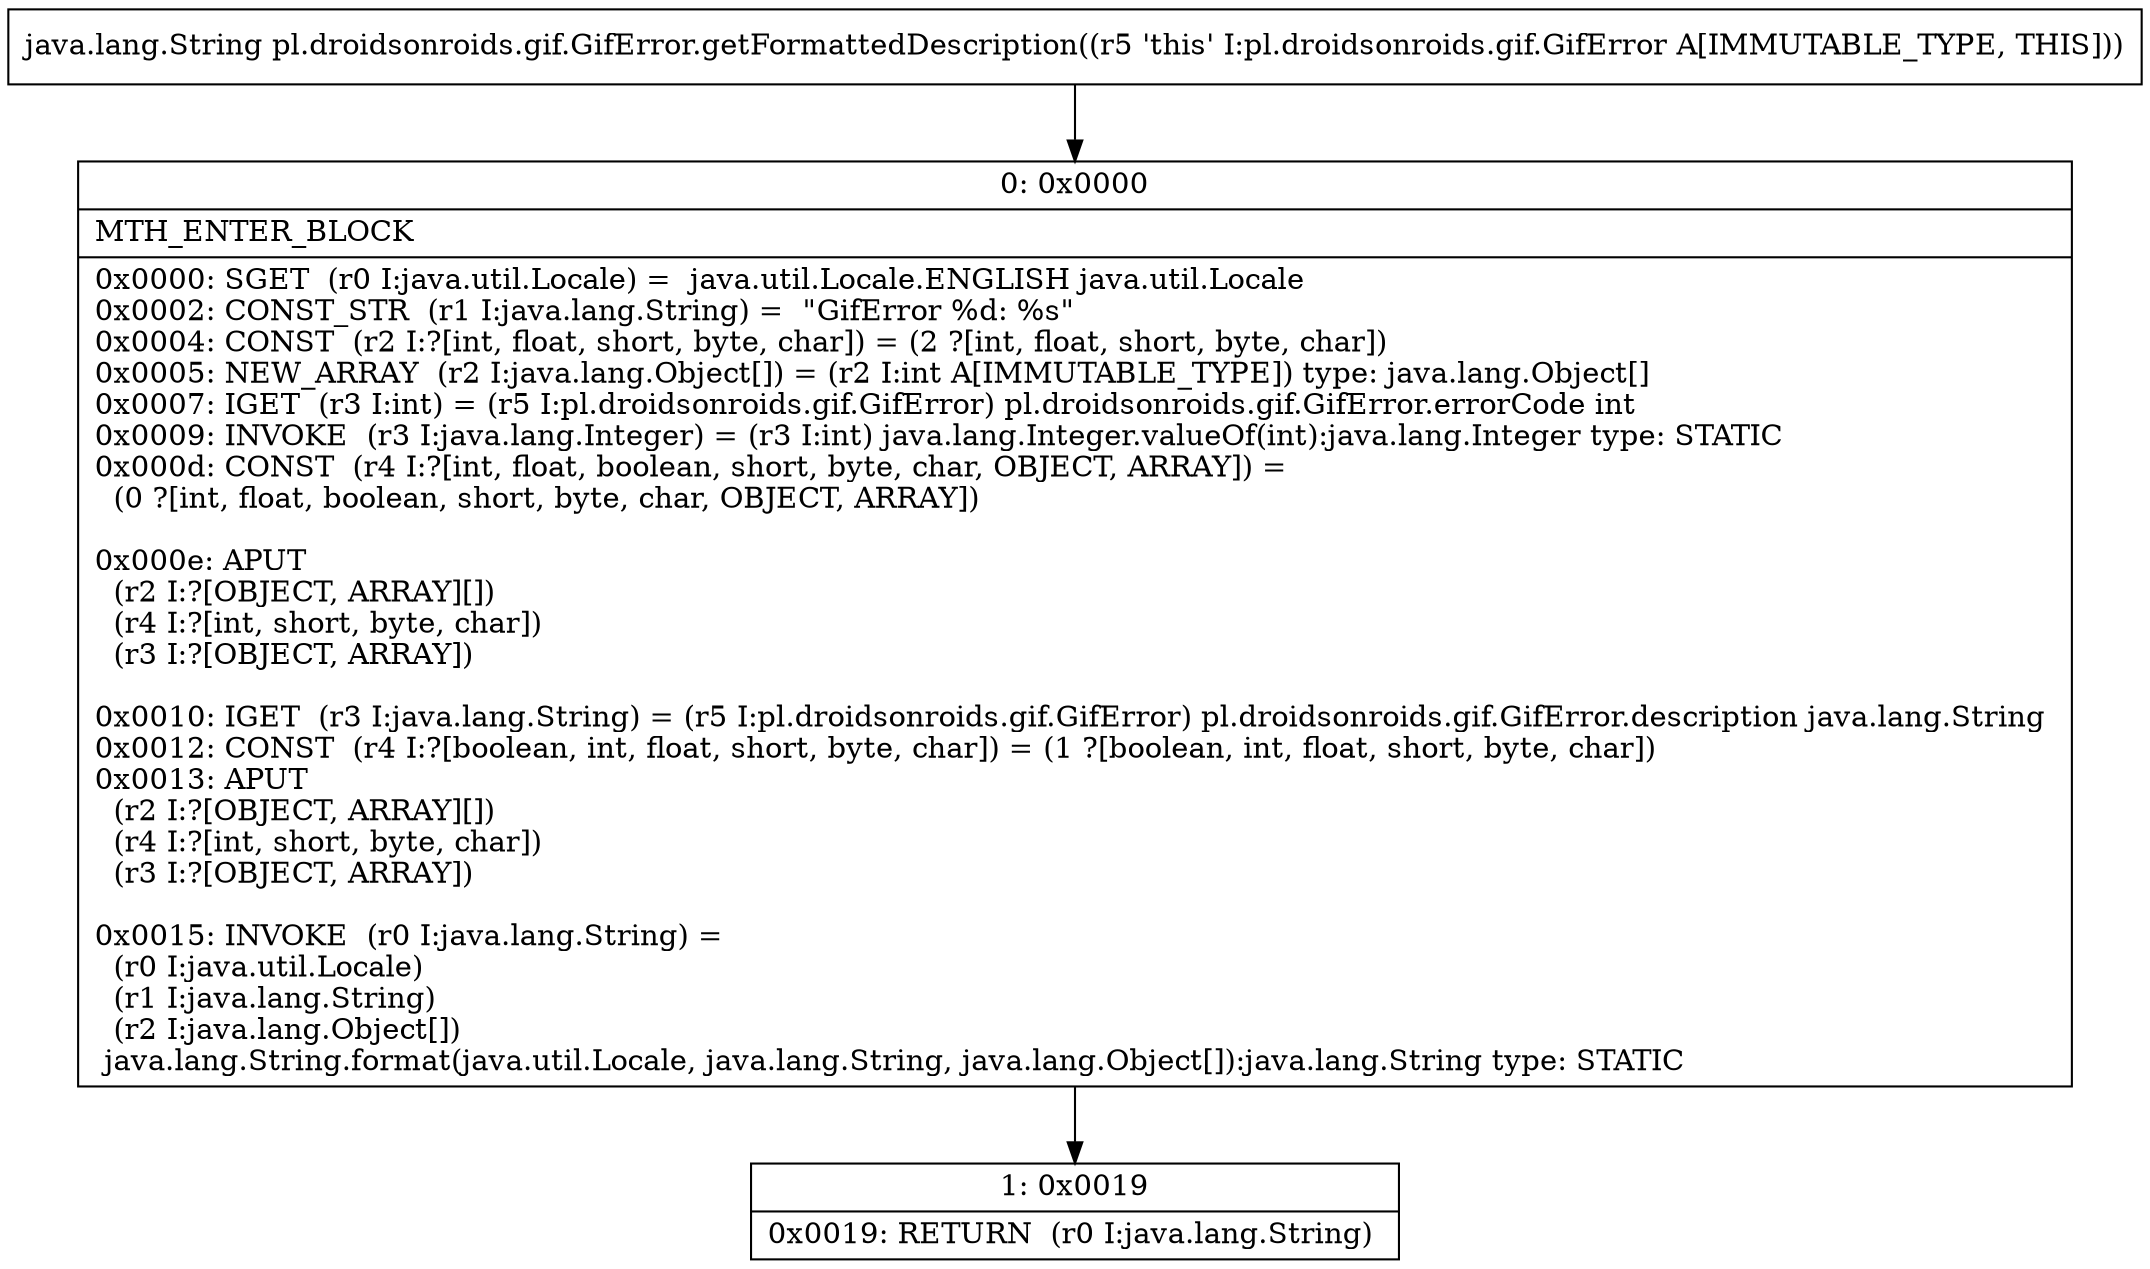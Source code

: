 digraph "CFG forpl.droidsonroids.gif.GifError.getFormattedDescription()Ljava\/lang\/String;" {
Node_0 [shape=record,label="{0\:\ 0x0000|MTH_ENTER_BLOCK\l|0x0000: SGET  (r0 I:java.util.Locale) =  java.util.Locale.ENGLISH java.util.Locale \l0x0002: CONST_STR  (r1 I:java.lang.String) =  \"GifError %d: %s\" \l0x0004: CONST  (r2 I:?[int, float, short, byte, char]) = (2 ?[int, float, short, byte, char]) \l0x0005: NEW_ARRAY  (r2 I:java.lang.Object[]) = (r2 I:int A[IMMUTABLE_TYPE]) type: java.lang.Object[] \l0x0007: IGET  (r3 I:int) = (r5 I:pl.droidsonroids.gif.GifError) pl.droidsonroids.gif.GifError.errorCode int \l0x0009: INVOKE  (r3 I:java.lang.Integer) = (r3 I:int) java.lang.Integer.valueOf(int):java.lang.Integer type: STATIC \l0x000d: CONST  (r4 I:?[int, float, boolean, short, byte, char, OBJECT, ARRAY]) = \l  (0 ?[int, float, boolean, short, byte, char, OBJECT, ARRAY])\l \l0x000e: APUT  \l  (r2 I:?[OBJECT, ARRAY][])\l  (r4 I:?[int, short, byte, char])\l  (r3 I:?[OBJECT, ARRAY])\l \l0x0010: IGET  (r3 I:java.lang.String) = (r5 I:pl.droidsonroids.gif.GifError) pl.droidsonroids.gif.GifError.description java.lang.String \l0x0012: CONST  (r4 I:?[boolean, int, float, short, byte, char]) = (1 ?[boolean, int, float, short, byte, char]) \l0x0013: APUT  \l  (r2 I:?[OBJECT, ARRAY][])\l  (r4 I:?[int, short, byte, char])\l  (r3 I:?[OBJECT, ARRAY])\l \l0x0015: INVOKE  (r0 I:java.lang.String) = \l  (r0 I:java.util.Locale)\l  (r1 I:java.lang.String)\l  (r2 I:java.lang.Object[])\l java.lang.String.format(java.util.Locale, java.lang.String, java.lang.Object[]):java.lang.String type: STATIC \l}"];
Node_1 [shape=record,label="{1\:\ 0x0019|0x0019: RETURN  (r0 I:java.lang.String) \l}"];
MethodNode[shape=record,label="{java.lang.String pl.droidsonroids.gif.GifError.getFormattedDescription((r5 'this' I:pl.droidsonroids.gif.GifError A[IMMUTABLE_TYPE, THIS])) }"];
MethodNode -> Node_0;
Node_0 -> Node_1;
}

